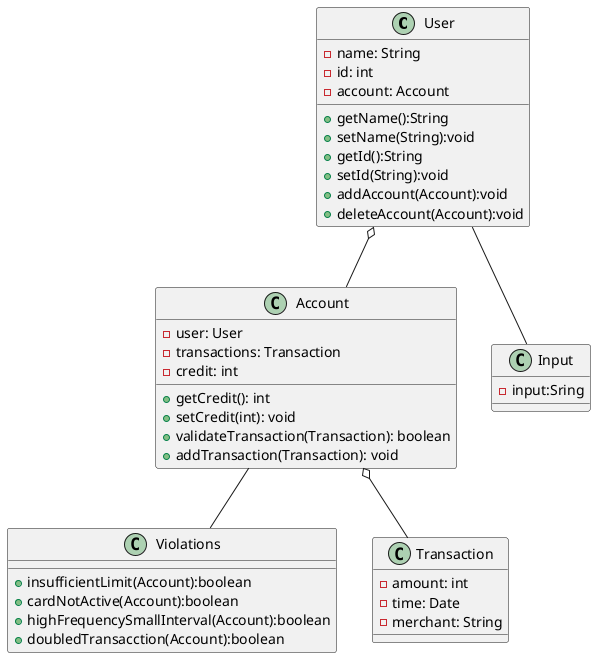 @startuml
/' skinparam classAttributeIconSize 0 '/
/' skinparam genericDisplay old '/
/' skinparam defaultFontName Arial '/
/' skinparam handwritten true '/

User o-- Account
User -- Input
Account --  Violations
Account o--  Transaction

class User {
    -name: String
    -id: int
    -account: Account
    +getName():String
    +setName(String):void
    +getId():String
    +setId(String):void
    +addAccount(Account):void
    +deleteAccount(Account):void
}

class Account {
    -user: User
    -transactions: Transaction
    -credit: int
    +getCredit(): int
    +setCredit(int): void
    +validateTransaction(Transaction): boolean
    +addTransaction(Transaction): void
}

class Transaction {
    -amount: int
    -time: Date
    -merchant: String
}

class Violations{
    +insufficientLimit(Account):boolean
    +cardNotActive(Account):boolean
    +highFrequencySmallInterval(Account):boolean
    +doubledTransacction(Account):boolean
}

class Input {
    -input:Sring
}



@enduml

